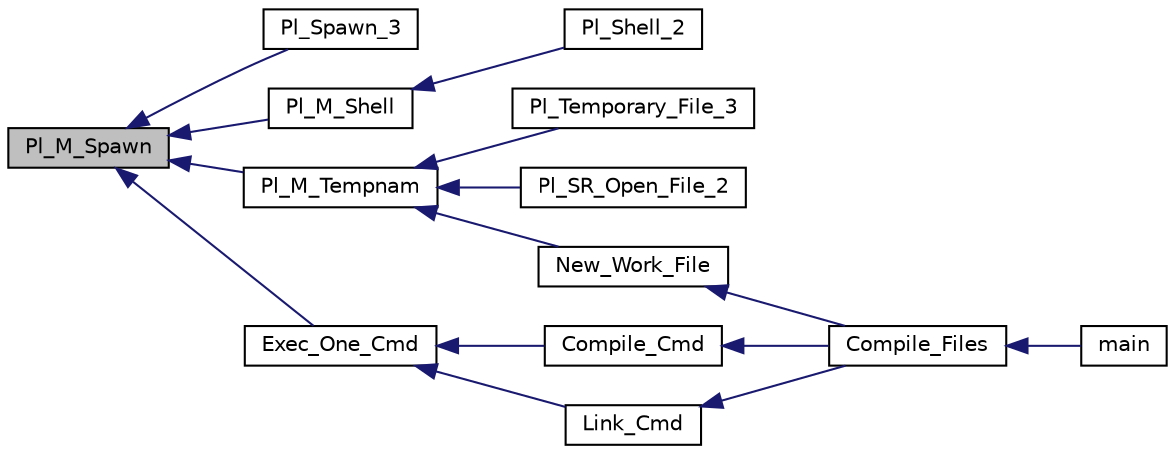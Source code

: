 digraph "Pl_M_Spawn"
{
  edge [fontname="Helvetica",fontsize="10",labelfontname="Helvetica",labelfontsize="10"];
  node [fontname="Helvetica",fontsize="10",shape=record];
  rankdir="LR";
  Node1 [label="Pl_M_Spawn",height=0.2,width=0.4,color="black", fillcolor="grey75", style="filled", fontcolor="black"];
  Node1 -> Node2 [dir="back",color="midnightblue",fontsize="10",style="solid",fontname="Helvetica"];
  Node2 [label="Pl_Spawn_3",height=0.2,width=0.4,color="black", fillcolor="white", style="filled",URL="$os__interf__c_8c.html#aed2810d942c8bfb1e7912897451fb1e3"];
  Node1 -> Node3 [dir="back",color="midnightblue",fontsize="10",style="solid",fontname="Helvetica"];
  Node3 [label="Pl_M_Shell",height=0.2,width=0.4,color="black", fillcolor="white", style="filled",URL="$machine1_8h.html#a88311f1c1b505a1056b43a92d9b634fd"];
  Node3 -> Node4 [dir="back",color="midnightblue",fontsize="10",style="solid",fontname="Helvetica"];
  Node4 [label="Pl_Shell_2",height=0.2,width=0.4,color="black", fillcolor="white", style="filled",URL="$os__interf__c_8c.html#a5bf4c430ebf5e85c84429e8dc8d65f88"];
  Node1 -> Node5 [dir="back",color="midnightblue",fontsize="10",style="solid",fontname="Helvetica"];
  Node5 [label="Pl_M_Tempnam",height=0.2,width=0.4,color="black", fillcolor="white", style="filled",URL="$machine1_8h.html#a7aa127682707f8916310f0f957ce96e9"];
  Node5 -> Node6 [dir="back",color="midnightblue",fontsize="10",style="solid",fontname="Helvetica"];
  Node6 [label="Pl_Temporary_File_3",height=0.2,width=0.4,color="black", fillcolor="white", style="filled",URL="$os__interf__c_8c.html#a6722c00cc235f3e4a851135bfa315052"];
  Node5 -> Node7 [dir="back",color="midnightblue",fontsize="10",style="solid",fontname="Helvetica"];
  Node7 [label="Pl_SR_Open_File_2",height=0.2,width=0.4,color="black", fillcolor="white", style="filled",URL="$src__rdr__c_8c.html#ae6f2889304119849adebc18b8d5a305e"];
  Node5 -> Node8 [dir="back",color="midnightblue",fontsize="10",style="solid",fontname="Helvetica"];
  Node8 [label="New_Work_File",height=0.2,width=0.4,color="black", fillcolor="white", style="filled",URL="$top__comp_8c.html#ad884a3c78eb6a18d668b910603246cae"];
  Node8 -> Node9 [dir="back",color="midnightblue",fontsize="10",style="solid",fontname="Helvetica"];
  Node9 [label="Compile_Files",height=0.2,width=0.4,color="black", fillcolor="white", style="filled",URL="$top__comp_8c.html#aa6e7332fd3a101bded89f75e707d3333"];
  Node9 -> Node10 [dir="back",color="midnightblue",fontsize="10",style="solid",fontname="Helvetica"];
  Node10 [label="main",height=0.2,width=0.4,color="black", fillcolor="white", style="filled",URL="$top__comp_8c.html#a0ddf1224851353fc92bfbff6f499fa97"];
  Node1 -> Node11 [dir="back",color="midnightblue",fontsize="10",style="solid",fontname="Helvetica"];
  Node11 [label="Exec_One_Cmd",height=0.2,width=0.4,color="black", fillcolor="white", style="filled",URL="$top__comp_8c.html#a19c0ccb0e9d1a23b5115a7e1b5984bac"];
  Node11 -> Node12 [dir="back",color="midnightblue",fontsize="10",style="solid",fontname="Helvetica"];
  Node12 [label="Compile_Cmd",height=0.2,width=0.4,color="black", fillcolor="white", style="filled",URL="$top__comp_8c.html#af16827a57670a6ac1ae74e169bffdf7f"];
  Node12 -> Node9 [dir="back",color="midnightblue",fontsize="10",style="solid",fontname="Helvetica"];
  Node11 -> Node13 [dir="back",color="midnightblue",fontsize="10",style="solid",fontname="Helvetica"];
  Node13 [label="Link_Cmd",height=0.2,width=0.4,color="black", fillcolor="white", style="filled",URL="$top__comp_8c.html#a38e5d11452df292196ba226a690cecfb"];
  Node13 -> Node9 [dir="back",color="midnightblue",fontsize="10",style="solid",fontname="Helvetica"];
}
